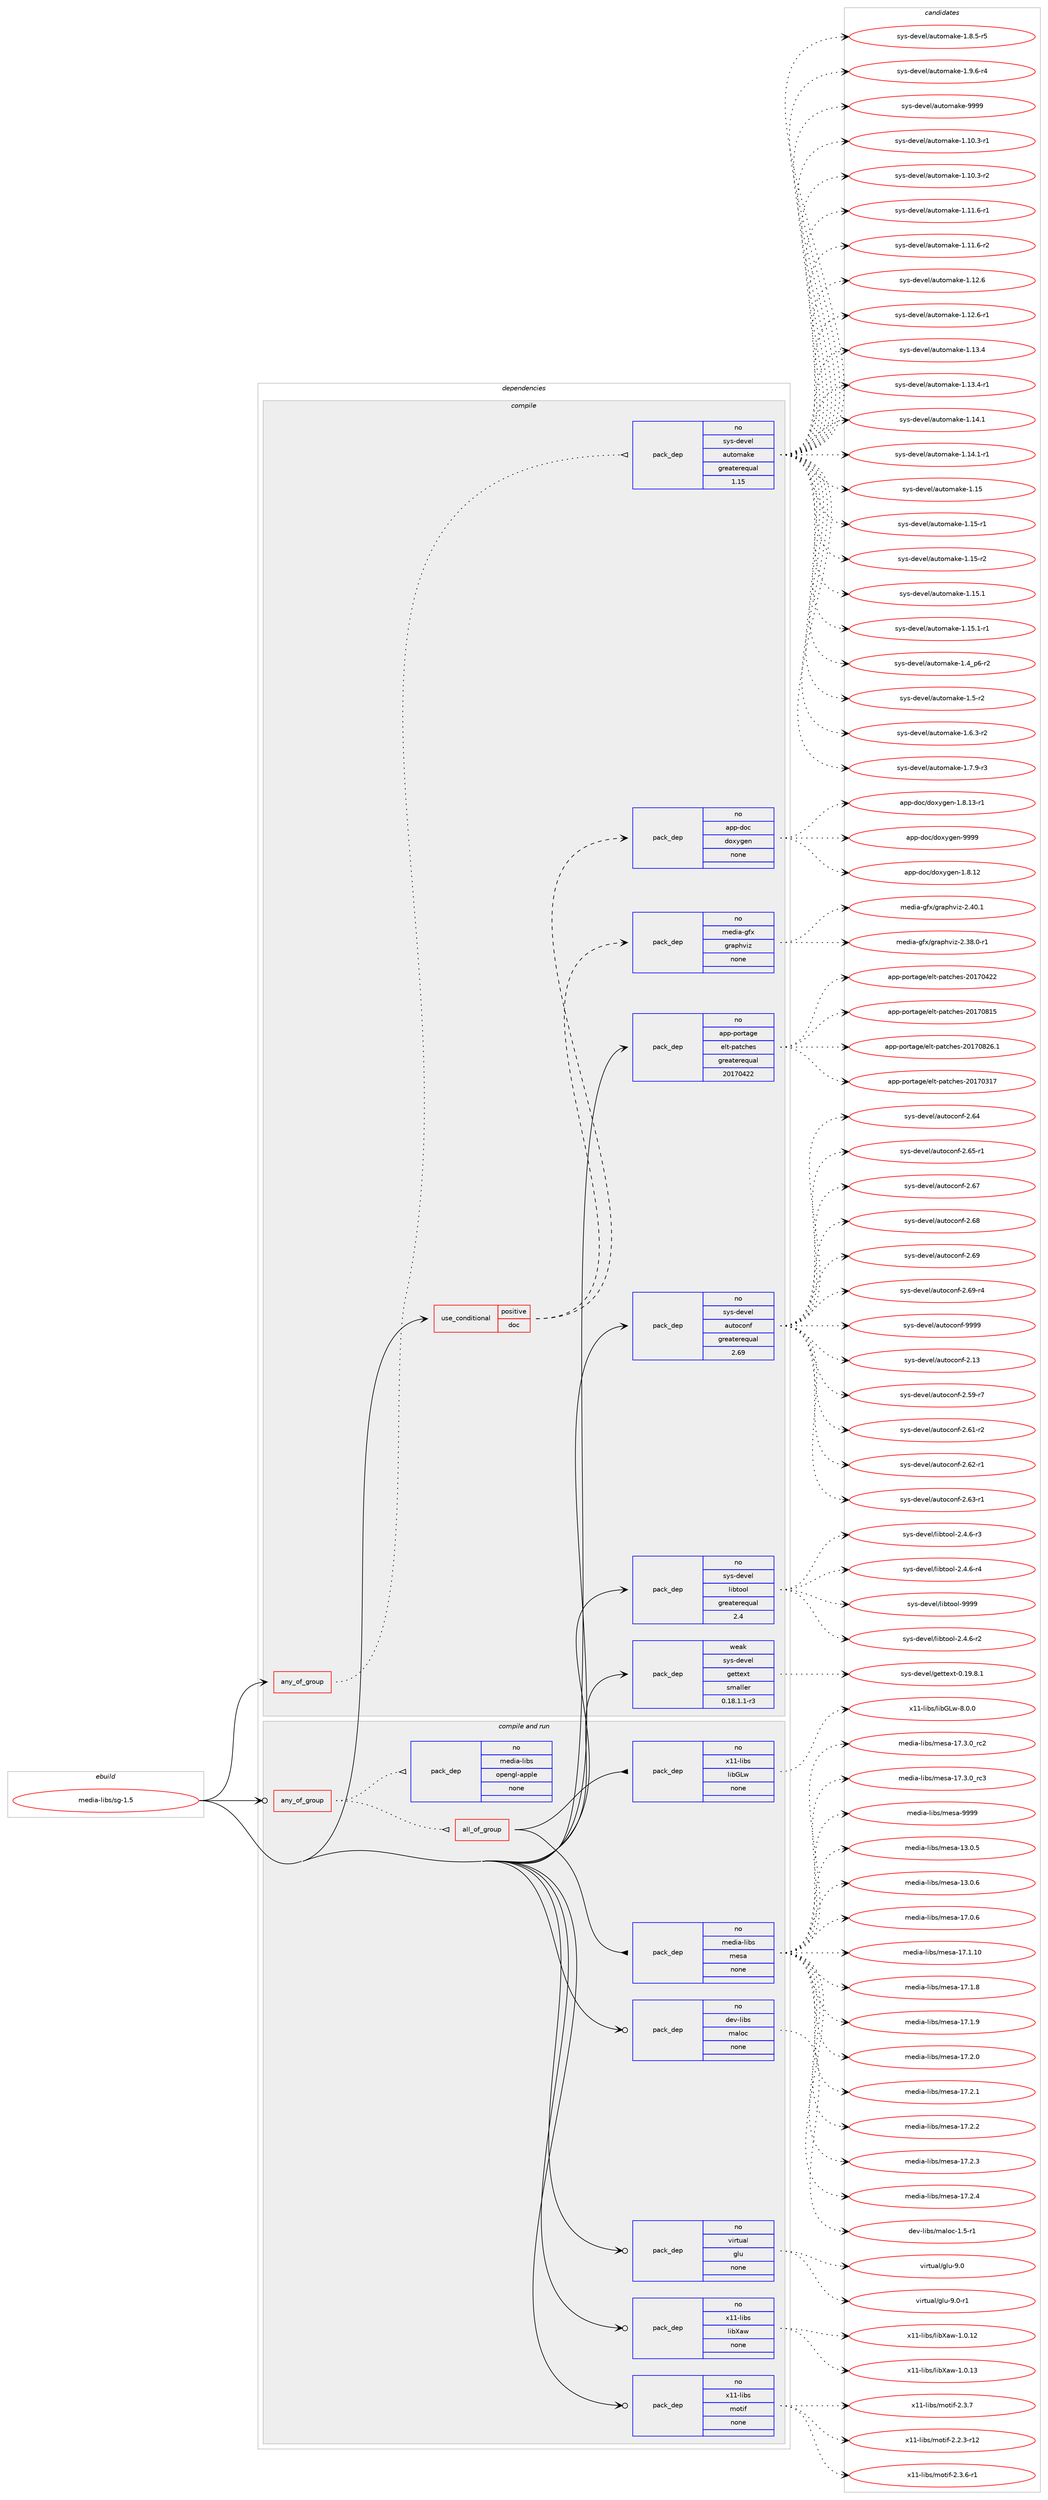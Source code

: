 digraph prolog {

# *************
# Graph options
# *************

newrank=true;
concentrate=true;
compound=true;
graph [rankdir=LR,fontname=Helvetica,fontsize=10,ranksep=1.5];#, ranksep=2.5, nodesep=0.2];
edge  [arrowhead=vee];
node  [fontname=Helvetica,fontsize=10];

# **********
# The ebuild
# **********

subgraph cluster_leftcol {
color=gray;
rank=same;
label=<<i>ebuild</i>>;
id [label="media-libs/sg-1.5", color=red, width=4, href="../media-libs/sg-1.5.svg"];
}

# ****************
# The dependencies
# ****************

subgraph cluster_midcol {
color=gray;
label=<<i>dependencies</i>>;
subgraph cluster_compile {
fillcolor="#eeeeee";
style=filled;
label=<<i>compile</i>>;
subgraph any5763 {
dependency370485 [label=<<TABLE BORDER="0" CELLBORDER="1" CELLSPACING="0" CELLPADDING="4"><TR><TD CELLPADDING="10">any_of_group</TD></TR></TABLE>>, shape=none, color=red];subgraph pack273052 {
dependency370486 [label=<<TABLE BORDER="0" CELLBORDER="1" CELLSPACING="0" CELLPADDING="4" WIDTH="220"><TR><TD ROWSPAN="6" CELLPADDING="30">pack_dep</TD></TR><TR><TD WIDTH="110">no</TD></TR><TR><TD>sys-devel</TD></TR><TR><TD>automake</TD></TR><TR><TD>greaterequal</TD></TR><TR><TD>1.15</TD></TR></TABLE>>, shape=none, color=blue];
}
dependency370485:e -> dependency370486:w [weight=20,style="dotted",arrowhead="oinv"];
}
id:e -> dependency370485:w [weight=20,style="solid",arrowhead="vee"];
subgraph cond91525 {
dependency370487 [label=<<TABLE BORDER="0" CELLBORDER="1" CELLSPACING="0" CELLPADDING="4"><TR><TD ROWSPAN="3" CELLPADDING="10">use_conditional</TD></TR><TR><TD>positive</TD></TR><TR><TD>doc</TD></TR></TABLE>>, shape=none, color=red];
subgraph pack273053 {
dependency370488 [label=<<TABLE BORDER="0" CELLBORDER="1" CELLSPACING="0" CELLPADDING="4" WIDTH="220"><TR><TD ROWSPAN="6" CELLPADDING="30">pack_dep</TD></TR><TR><TD WIDTH="110">no</TD></TR><TR><TD>media-gfx</TD></TR><TR><TD>graphviz</TD></TR><TR><TD>none</TD></TR><TR><TD></TD></TR></TABLE>>, shape=none, color=blue];
}
dependency370487:e -> dependency370488:w [weight=20,style="dashed",arrowhead="vee"];
subgraph pack273054 {
dependency370489 [label=<<TABLE BORDER="0" CELLBORDER="1" CELLSPACING="0" CELLPADDING="4" WIDTH="220"><TR><TD ROWSPAN="6" CELLPADDING="30">pack_dep</TD></TR><TR><TD WIDTH="110">no</TD></TR><TR><TD>app-doc</TD></TR><TR><TD>doxygen</TD></TR><TR><TD>none</TD></TR><TR><TD></TD></TR></TABLE>>, shape=none, color=blue];
}
dependency370487:e -> dependency370489:w [weight=20,style="dashed",arrowhead="vee"];
}
id:e -> dependency370487:w [weight=20,style="solid",arrowhead="vee"];
subgraph pack273055 {
dependency370490 [label=<<TABLE BORDER="0" CELLBORDER="1" CELLSPACING="0" CELLPADDING="4" WIDTH="220"><TR><TD ROWSPAN="6" CELLPADDING="30">pack_dep</TD></TR><TR><TD WIDTH="110">no</TD></TR><TR><TD>app-portage</TD></TR><TR><TD>elt-patches</TD></TR><TR><TD>greaterequal</TD></TR><TR><TD>20170422</TD></TR></TABLE>>, shape=none, color=blue];
}
id:e -> dependency370490:w [weight=20,style="solid",arrowhead="vee"];
subgraph pack273056 {
dependency370491 [label=<<TABLE BORDER="0" CELLBORDER="1" CELLSPACING="0" CELLPADDING="4" WIDTH="220"><TR><TD ROWSPAN="6" CELLPADDING="30">pack_dep</TD></TR><TR><TD WIDTH="110">no</TD></TR><TR><TD>sys-devel</TD></TR><TR><TD>autoconf</TD></TR><TR><TD>greaterequal</TD></TR><TR><TD>2.69</TD></TR></TABLE>>, shape=none, color=blue];
}
id:e -> dependency370491:w [weight=20,style="solid",arrowhead="vee"];
subgraph pack273057 {
dependency370492 [label=<<TABLE BORDER="0" CELLBORDER="1" CELLSPACING="0" CELLPADDING="4" WIDTH="220"><TR><TD ROWSPAN="6" CELLPADDING="30">pack_dep</TD></TR><TR><TD WIDTH="110">no</TD></TR><TR><TD>sys-devel</TD></TR><TR><TD>libtool</TD></TR><TR><TD>greaterequal</TD></TR><TR><TD>2.4</TD></TR></TABLE>>, shape=none, color=blue];
}
id:e -> dependency370492:w [weight=20,style="solid",arrowhead="vee"];
subgraph pack273058 {
dependency370493 [label=<<TABLE BORDER="0" CELLBORDER="1" CELLSPACING="0" CELLPADDING="4" WIDTH="220"><TR><TD ROWSPAN="6" CELLPADDING="30">pack_dep</TD></TR><TR><TD WIDTH="110">weak</TD></TR><TR><TD>sys-devel</TD></TR><TR><TD>gettext</TD></TR><TR><TD>smaller</TD></TR><TR><TD>0.18.1.1-r3</TD></TR></TABLE>>, shape=none, color=blue];
}
id:e -> dependency370493:w [weight=20,style="solid",arrowhead="vee"];
}
subgraph cluster_compileandrun {
fillcolor="#eeeeee";
style=filled;
label=<<i>compile and run</i>>;
subgraph any5764 {
dependency370494 [label=<<TABLE BORDER="0" CELLBORDER="1" CELLSPACING="0" CELLPADDING="4"><TR><TD CELLPADDING="10">any_of_group</TD></TR></TABLE>>, shape=none, color=red];subgraph all148 {
dependency370495 [label=<<TABLE BORDER="0" CELLBORDER="1" CELLSPACING="0" CELLPADDING="4"><TR><TD CELLPADDING="10">all_of_group</TD></TR></TABLE>>, shape=none, color=red];subgraph pack273059 {
dependency370496 [label=<<TABLE BORDER="0" CELLBORDER="1" CELLSPACING="0" CELLPADDING="4" WIDTH="220"><TR><TD ROWSPAN="6" CELLPADDING="30">pack_dep</TD></TR><TR><TD WIDTH="110">no</TD></TR><TR><TD>media-libs</TD></TR><TR><TD>mesa</TD></TR><TR><TD>none</TD></TR><TR><TD></TD></TR></TABLE>>, shape=none, color=blue];
}
dependency370495:e -> dependency370496:w [weight=20,style="solid",arrowhead="inv"];
subgraph pack273060 {
dependency370497 [label=<<TABLE BORDER="0" CELLBORDER="1" CELLSPACING="0" CELLPADDING="4" WIDTH="220"><TR><TD ROWSPAN="6" CELLPADDING="30">pack_dep</TD></TR><TR><TD WIDTH="110">no</TD></TR><TR><TD>x11-libs</TD></TR><TR><TD>libGLw</TD></TR><TR><TD>none</TD></TR><TR><TD></TD></TR></TABLE>>, shape=none, color=blue];
}
dependency370495:e -> dependency370497:w [weight=20,style="solid",arrowhead="inv"];
}
dependency370494:e -> dependency370495:w [weight=20,style="dotted",arrowhead="oinv"];
subgraph pack273061 {
dependency370498 [label=<<TABLE BORDER="0" CELLBORDER="1" CELLSPACING="0" CELLPADDING="4" WIDTH="220"><TR><TD ROWSPAN="6" CELLPADDING="30">pack_dep</TD></TR><TR><TD WIDTH="110">no</TD></TR><TR><TD>media-libs</TD></TR><TR><TD>opengl-apple</TD></TR><TR><TD>none</TD></TR><TR><TD></TD></TR></TABLE>>, shape=none, color=blue];
}
dependency370494:e -> dependency370498:w [weight=20,style="dotted",arrowhead="oinv"];
}
id:e -> dependency370494:w [weight=20,style="solid",arrowhead="odotvee"];
subgraph pack273062 {
dependency370499 [label=<<TABLE BORDER="0" CELLBORDER="1" CELLSPACING="0" CELLPADDING="4" WIDTH="220"><TR><TD ROWSPAN="6" CELLPADDING="30">pack_dep</TD></TR><TR><TD WIDTH="110">no</TD></TR><TR><TD>dev-libs</TD></TR><TR><TD>maloc</TD></TR><TR><TD>none</TD></TR><TR><TD></TD></TR></TABLE>>, shape=none, color=blue];
}
id:e -> dependency370499:w [weight=20,style="solid",arrowhead="odotvee"];
subgraph pack273063 {
dependency370500 [label=<<TABLE BORDER="0" CELLBORDER="1" CELLSPACING="0" CELLPADDING="4" WIDTH="220"><TR><TD ROWSPAN="6" CELLPADDING="30">pack_dep</TD></TR><TR><TD WIDTH="110">no</TD></TR><TR><TD>virtual</TD></TR><TR><TD>glu</TD></TR><TR><TD>none</TD></TR><TR><TD></TD></TR></TABLE>>, shape=none, color=blue];
}
id:e -> dependency370500:w [weight=20,style="solid",arrowhead="odotvee"];
subgraph pack273064 {
dependency370501 [label=<<TABLE BORDER="0" CELLBORDER="1" CELLSPACING="0" CELLPADDING="4" WIDTH="220"><TR><TD ROWSPAN="6" CELLPADDING="30">pack_dep</TD></TR><TR><TD WIDTH="110">no</TD></TR><TR><TD>x11-libs</TD></TR><TR><TD>libXaw</TD></TR><TR><TD>none</TD></TR><TR><TD></TD></TR></TABLE>>, shape=none, color=blue];
}
id:e -> dependency370501:w [weight=20,style="solid",arrowhead="odotvee"];
subgraph pack273065 {
dependency370502 [label=<<TABLE BORDER="0" CELLBORDER="1" CELLSPACING="0" CELLPADDING="4" WIDTH="220"><TR><TD ROWSPAN="6" CELLPADDING="30">pack_dep</TD></TR><TR><TD WIDTH="110">no</TD></TR><TR><TD>x11-libs</TD></TR><TR><TD>motif</TD></TR><TR><TD>none</TD></TR><TR><TD></TD></TR></TABLE>>, shape=none, color=blue];
}
id:e -> dependency370502:w [weight=20,style="solid",arrowhead="odotvee"];
}
subgraph cluster_run {
fillcolor="#eeeeee";
style=filled;
label=<<i>run</i>>;
}
}

# **************
# The candidates
# **************

subgraph cluster_choices {
rank=same;
color=gray;
label=<<i>candidates</i>>;

subgraph choice273052 {
color=black;
nodesep=1;
choice11512111545100101118101108479711711611110997107101454946494846514511449 [label="sys-devel/automake-1.10.3-r1", color=red, width=4,href="../sys-devel/automake-1.10.3-r1.svg"];
choice11512111545100101118101108479711711611110997107101454946494846514511450 [label="sys-devel/automake-1.10.3-r2", color=red, width=4,href="../sys-devel/automake-1.10.3-r2.svg"];
choice11512111545100101118101108479711711611110997107101454946494946544511449 [label="sys-devel/automake-1.11.6-r1", color=red, width=4,href="../sys-devel/automake-1.11.6-r1.svg"];
choice11512111545100101118101108479711711611110997107101454946494946544511450 [label="sys-devel/automake-1.11.6-r2", color=red, width=4,href="../sys-devel/automake-1.11.6-r2.svg"];
choice1151211154510010111810110847971171161111099710710145494649504654 [label="sys-devel/automake-1.12.6", color=red, width=4,href="../sys-devel/automake-1.12.6.svg"];
choice11512111545100101118101108479711711611110997107101454946495046544511449 [label="sys-devel/automake-1.12.6-r1", color=red, width=4,href="../sys-devel/automake-1.12.6-r1.svg"];
choice1151211154510010111810110847971171161111099710710145494649514652 [label="sys-devel/automake-1.13.4", color=red, width=4,href="../sys-devel/automake-1.13.4.svg"];
choice11512111545100101118101108479711711611110997107101454946495146524511449 [label="sys-devel/automake-1.13.4-r1", color=red, width=4,href="../sys-devel/automake-1.13.4-r1.svg"];
choice1151211154510010111810110847971171161111099710710145494649524649 [label="sys-devel/automake-1.14.1", color=red, width=4,href="../sys-devel/automake-1.14.1.svg"];
choice11512111545100101118101108479711711611110997107101454946495246494511449 [label="sys-devel/automake-1.14.1-r1", color=red, width=4,href="../sys-devel/automake-1.14.1-r1.svg"];
choice115121115451001011181011084797117116111109971071014549464953 [label="sys-devel/automake-1.15", color=red, width=4,href="../sys-devel/automake-1.15.svg"];
choice1151211154510010111810110847971171161111099710710145494649534511449 [label="sys-devel/automake-1.15-r1", color=red, width=4,href="../sys-devel/automake-1.15-r1.svg"];
choice1151211154510010111810110847971171161111099710710145494649534511450 [label="sys-devel/automake-1.15-r2", color=red, width=4,href="../sys-devel/automake-1.15-r2.svg"];
choice1151211154510010111810110847971171161111099710710145494649534649 [label="sys-devel/automake-1.15.1", color=red, width=4,href="../sys-devel/automake-1.15.1.svg"];
choice11512111545100101118101108479711711611110997107101454946495346494511449 [label="sys-devel/automake-1.15.1-r1", color=red, width=4,href="../sys-devel/automake-1.15.1-r1.svg"];
choice115121115451001011181011084797117116111109971071014549465295112544511450 [label="sys-devel/automake-1.4_p6-r2", color=red, width=4,href="../sys-devel/automake-1.4_p6-r2.svg"];
choice11512111545100101118101108479711711611110997107101454946534511450 [label="sys-devel/automake-1.5-r2", color=red, width=4,href="../sys-devel/automake-1.5-r2.svg"];
choice115121115451001011181011084797117116111109971071014549465446514511450 [label="sys-devel/automake-1.6.3-r2", color=red, width=4,href="../sys-devel/automake-1.6.3-r2.svg"];
choice115121115451001011181011084797117116111109971071014549465546574511451 [label="sys-devel/automake-1.7.9-r3", color=red, width=4,href="../sys-devel/automake-1.7.9-r3.svg"];
choice115121115451001011181011084797117116111109971071014549465646534511453 [label="sys-devel/automake-1.8.5-r5", color=red, width=4,href="../sys-devel/automake-1.8.5-r5.svg"];
choice115121115451001011181011084797117116111109971071014549465746544511452 [label="sys-devel/automake-1.9.6-r4", color=red, width=4,href="../sys-devel/automake-1.9.6-r4.svg"];
choice115121115451001011181011084797117116111109971071014557575757 [label="sys-devel/automake-9999", color=red, width=4,href="../sys-devel/automake-9999.svg"];
dependency370486:e -> choice11512111545100101118101108479711711611110997107101454946494846514511449:w [style=dotted,weight="100"];
dependency370486:e -> choice11512111545100101118101108479711711611110997107101454946494846514511450:w [style=dotted,weight="100"];
dependency370486:e -> choice11512111545100101118101108479711711611110997107101454946494946544511449:w [style=dotted,weight="100"];
dependency370486:e -> choice11512111545100101118101108479711711611110997107101454946494946544511450:w [style=dotted,weight="100"];
dependency370486:e -> choice1151211154510010111810110847971171161111099710710145494649504654:w [style=dotted,weight="100"];
dependency370486:e -> choice11512111545100101118101108479711711611110997107101454946495046544511449:w [style=dotted,weight="100"];
dependency370486:e -> choice1151211154510010111810110847971171161111099710710145494649514652:w [style=dotted,weight="100"];
dependency370486:e -> choice11512111545100101118101108479711711611110997107101454946495146524511449:w [style=dotted,weight="100"];
dependency370486:e -> choice1151211154510010111810110847971171161111099710710145494649524649:w [style=dotted,weight="100"];
dependency370486:e -> choice11512111545100101118101108479711711611110997107101454946495246494511449:w [style=dotted,weight="100"];
dependency370486:e -> choice115121115451001011181011084797117116111109971071014549464953:w [style=dotted,weight="100"];
dependency370486:e -> choice1151211154510010111810110847971171161111099710710145494649534511449:w [style=dotted,weight="100"];
dependency370486:e -> choice1151211154510010111810110847971171161111099710710145494649534511450:w [style=dotted,weight="100"];
dependency370486:e -> choice1151211154510010111810110847971171161111099710710145494649534649:w [style=dotted,weight="100"];
dependency370486:e -> choice11512111545100101118101108479711711611110997107101454946495346494511449:w [style=dotted,weight="100"];
dependency370486:e -> choice115121115451001011181011084797117116111109971071014549465295112544511450:w [style=dotted,weight="100"];
dependency370486:e -> choice11512111545100101118101108479711711611110997107101454946534511450:w [style=dotted,weight="100"];
dependency370486:e -> choice115121115451001011181011084797117116111109971071014549465446514511450:w [style=dotted,weight="100"];
dependency370486:e -> choice115121115451001011181011084797117116111109971071014549465546574511451:w [style=dotted,weight="100"];
dependency370486:e -> choice115121115451001011181011084797117116111109971071014549465646534511453:w [style=dotted,weight="100"];
dependency370486:e -> choice115121115451001011181011084797117116111109971071014549465746544511452:w [style=dotted,weight="100"];
dependency370486:e -> choice115121115451001011181011084797117116111109971071014557575757:w [style=dotted,weight="100"];
}
subgraph choice273053 {
color=black;
nodesep=1;
choice10910110010597451031021204710311497112104118105122455046515646484511449 [label="media-gfx/graphviz-2.38.0-r1", color=red, width=4,href="../media-gfx/graphviz-2.38.0-r1.svg"];
choice1091011001059745103102120471031149711210411810512245504652484649 [label="media-gfx/graphviz-2.40.1", color=red, width=4,href="../media-gfx/graphviz-2.40.1.svg"];
dependency370488:e -> choice10910110010597451031021204710311497112104118105122455046515646484511449:w [style=dotted,weight="100"];
dependency370488:e -> choice1091011001059745103102120471031149711210411810512245504652484649:w [style=dotted,weight="100"];
}
subgraph choice273054 {
color=black;
nodesep=1;
choice9711211245100111994710011112012110310111045494656464950 [label="app-doc/doxygen-1.8.12", color=red, width=4,href="../app-doc/doxygen-1.8.12.svg"];
choice97112112451001119947100111120121103101110454946564649514511449 [label="app-doc/doxygen-1.8.13-r1", color=red, width=4,href="../app-doc/doxygen-1.8.13-r1.svg"];
choice971121124510011199471001111201211031011104557575757 [label="app-doc/doxygen-9999", color=red, width=4,href="../app-doc/doxygen-9999.svg"];
dependency370489:e -> choice9711211245100111994710011112012110310111045494656464950:w [style=dotted,weight="100"];
dependency370489:e -> choice97112112451001119947100111120121103101110454946564649514511449:w [style=dotted,weight="100"];
dependency370489:e -> choice971121124510011199471001111201211031011104557575757:w [style=dotted,weight="100"];
}
subgraph choice273055 {
color=black;
nodesep=1;
choice97112112451121111141169710310147101108116451129711699104101115455048495548514955 [label="app-portage/elt-patches-20170317", color=red, width=4,href="../app-portage/elt-patches-20170317.svg"];
choice97112112451121111141169710310147101108116451129711699104101115455048495548525050 [label="app-portage/elt-patches-20170422", color=red, width=4,href="../app-portage/elt-patches-20170422.svg"];
choice97112112451121111141169710310147101108116451129711699104101115455048495548564953 [label="app-portage/elt-patches-20170815", color=red, width=4,href="../app-portage/elt-patches-20170815.svg"];
choice971121124511211111411697103101471011081164511297116991041011154550484955485650544649 [label="app-portage/elt-patches-20170826.1", color=red, width=4,href="../app-portage/elt-patches-20170826.1.svg"];
dependency370490:e -> choice97112112451121111141169710310147101108116451129711699104101115455048495548514955:w [style=dotted,weight="100"];
dependency370490:e -> choice97112112451121111141169710310147101108116451129711699104101115455048495548525050:w [style=dotted,weight="100"];
dependency370490:e -> choice97112112451121111141169710310147101108116451129711699104101115455048495548564953:w [style=dotted,weight="100"];
dependency370490:e -> choice971121124511211111411697103101471011081164511297116991041011154550484955485650544649:w [style=dotted,weight="100"];
}
subgraph choice273056 {
color=black;
nodesep=1;
choice115121115451001011181011084797117116111991111101024550464951 [label="sys-devel/autoconf-2.13", color=red, width=4,href="../sys-devel/autoconf-2.13.svg"];
choice1151211154510010111810110847971171161119911111010245504653574511455 [label="sys-devel/autoconf-2.59-r7", color=red, width=4,href="../sys-devel/autoconf-2.59-r7.svg"];
choice1151211154510010111810110847971171161119911111010245504654494511450 [label="sys-devel/autoconf-2.61-r2", color=red, width=4,href="../sys-devel/autoconf-2.61-r2.svg"];
choice1151211154510010111810110847971171161119911111010245504654504511449 [label="sys-devel/autoconf-2.62-r1", color=red, width=4,href="../sys-devel/autoconf-2.62-r1.svg"];
choice1151211154510010111810110847971171161119911111010245504654514511449 [label="sys-devel/autoconf-2.63-r1", color=red, width=4,href="../sys-devel/autoconf-2.63-r1.svg"];
choice115121115451001011181011084797117116111991111101024550465452 [label="sys-devel/autoconf-2.64", color=red, width=4,href="../sys-devel/autoconf-2.64.svg"];
choice1151211154510010111810110847971171161119911111010245504654534511449 [label="sys-devel/autoconf-2.65-r1", color=red, width=4,href="../sys-devel/autoconf-2.65-r1.svg"];
choice115121115451001011181011084797117116111991111101024550465455 [label="sys-devel/autoconf-2.67", color=red, width=4,href="../sys-devel/autoconf-2.67.svg"];
choice115121115451001011181011084797117116111991111101024550465456 [label="sys-devel/autoconf-2.68", color=red, width=4,href="../sys-devel/autoconf-2.68.svg"];
choice115121115451001011181011084797117116111991111101024550465457 [label="sys-devel/autoconf-2.69", color=red, width=4,href="../sys-devel/autoconf-2.69.svg"];
choice1151211154510010111810110847971171161119911111010245504654574511452 [label="sys-devel/autoconf-2.69-r4", color=red, width=4,href="../sys-devel/autoconf-2.69-r4.svg"];
choice115121115451001011181011084797117116111991111101024557575757 [label="sys-devel/autoconf-9999", color=red, width=4,href="../sys-devel/autoconf-9999.svg"];
dependency370491:e -> choice115121115451001011181011084797117116111991111101024550464951:w [style=dotted,weight="100"];
dependency370491:e -> choice1151211154510010111810110847971171161119911111010245504653574511455:w [style=dotted,weight="100"];
dependency370491:e -> choice1151211154510010111810110847971171161119911111010245504654494511450:w [style=dotted,weight="100"];
dependency370491:e -> choice1151211154510010111810110847971171161119911111010245504654504511449:w [style=dotted,weight="100"];
dependency370491:e -> choice1151211154510010111810110847971171161119911111010245504654514511449:w [style=dotted,weight="100"];
dependency370491:e -> choice115121115451001011181011084797117116111991111101024550465452:w [style=dotted,weight="100"];
dependency370491:e -> choice1151211154510010111810110847971171161119911111010245504654534511449:w [style=dotted,weight="100"];
dependency370491:e -> choice115121115451001011181011084797117116111991111101024550465455:w [style=dotted,weight="100"];
dependency370491:e -> choice115121115451001011181011084797117116111991111101024550465456:w [style=dotted,weight="100"];
dependency370491:e -> choice115121115451001011181011084797117116111991111101024550465457:w [style=dotted,weight="100"];
dependency370491:e -> choice1151211154510010111810110847971171161119911111010245504654574511452:w [style=dotted,weight="100"];
dependency370491:e -> choice115121115451001011181011084797117116111991111101024557575757:w [style=dotted,weight="100"];
}
subgraph choice273057 {
color=black;
nodesep=1;
choice1151211154510010111810110847108105981161111111084550465246544511450 [label="sys-devel/libtool-2.4.6-r2", color=red, width=4,href="../sys-devel/libtool-2.4.6-r2.svg"];
choice1151211154510010111810110847108105981161111111084550465246544511451 [label="sys-devel/libtool-2.4.6-r3", color=red, width=4,href="../sys-devel/libtool-2.4.6-r3.svg"];
choice1151211154510010111810110847108105981161111111084550465246544511452 [label="sys-devel/libtool-2.4.6-r4", color=red, width=4,href="../sys-devel/libtool-2.4.6-r4.svg"];
choice1151211154510010111810110847108105981161111111084557575757 [label="sys-devel/libtool-9999", color=red, width=4,href="../sys-devel/libtool-9999.svg"];
dependency370492:e -> choice1151211154510010111810110847108105981161111111084550465246544511450:w [style=dotted,weight="100"];
dependency370492:e -> choice1151211154510010111810110847108105981161111111084550465246544511451:w [style=dotted,weight="100"];
dependency370492:e -> choice1151211154510010111810110847108105981161111111084550465246544511452:w [style=dotted,weight="100"];
dependency370492:e -> choice1151211154510010111810110847108105981161111111084557575757:w [style=dotted,weight="100"];
}
subgraph choice273058 {
color=black;
nodesep=1;
choice1151211154510010111810110847103101116116101120116454846495746564649 [label="sys-devel/gettext-0.19.8.1", color=red, width=4,href="../sys-devel/gettext-0.19.8.1.svg"];
dependency370493:e -> choice1151211154510010111810110847103101116116101120116454846495746564649:w [style=dotted,weight="100"];
}
subgraph choice273059 {
color=black;
nodesep=1;
choice109101100105974510810598115471091011159745495146484653 [label="media-libs/mesa-13.0.5", color=red, width=4,href="../media-libs/mesa-13.0.5.svg"];
choice109101100105974510810598115471091011159745495146484654 [label="media-libs/mesa-13.0.6", color=red, width=4,href="../media-libs/mesa-13.0.6.svg"];
choice109101100105974510810598115471091011159745495546484654 [label="media-libs/mesa-17.0.6", color=red, width=4,href="../media-libs/mesa-17.0.6.svg"];
choice10910110010597451081059811547109101115974549554649464948 [label="media-libs/mesa-17.1.10", color=red, width=4,href="../media-libs/mesa-17.1.10.svg"];
choice109101100105974510810598115471091011159745495546494656 [label="media-libs/mesa-17.1.8", color=red, width=4,href="../media-libs/mesa-17.1.8.svg"];
choice109101100105974510810598115471091011159745495546494657 [label="media-libs/mesa-17.1.9", color=red, width=4,href="../media-libs/mesa-17.1.9.svg"];
choice109101100105974510810598115471091011159745495546504648 [label="media-libs/mesa-17.2.0", color=red, width=4,href="../media-libs/mesa-17.2.0.svg"];
choice109101100105974510810598115471091011159745495546504649 [label="media-libs/mesa-17.2.1", color=red, width=4,href="../media-libs/mesa-17.2.1.svg"];
choice109101100105974510810598115471091011159745495546504650 [label="media-libs/mesa-17.2.2", color=red, width=4,href="../media-libs/mesa-17.2.2.svg"];
choice109101100105974510810598115471091011159745495546504651 [label="media-libs/mesa-17.2.3", color=red, width=4,href="../media-libs/mesa-17.2.3.svg"];
choice109101100105974510810598115471091011159745495546504652 [label="media-libs/mesa-17.2.4", color=red, width=4,href="../media-libs/mesa-17.2.4.svg"];
choice109101100105974510810598115471091011159745495546514648951149950 [label="media-libs/mesa-17.3.0_rc2", color=red, width=4,href="../media-libs/mesa-17.3.0_rc2.svg"];
choice109101100105974510810598115471091011159745495546514648951149951 [label="media-libs/mesa-17.3.0_rc3", color=red, width=4,href="../media-libs/mesa-17.3.0_rc3.svg"];
choice10910110010597451081059811547109101115974557575757 [label="media-libs/mesa-9999", color=red, width=4,href="../media-libs/mesa-9999.svg"];
dependency370496:e -> choice109101100105974510810598115471091011159745495146484653:w [style=dotted,weight="100"];
dependency370496:e -> choice109101100105974510810598115471091011159745495146484654:w [style=dotted,weight="100"];
dependency370496:e -> choice109101100105974510810598115471091011159745495546484654:w [style=dotted,weight="100"];
dependency370496:e -> choice10910110010597451081059811547109101115974549554649464948:w [style=dotted,weight="100"];
dependency370496:e -> choice109101100105974510810598115471091011159745495546494656:w [style=dotted,weight="100"];
dependency370496:e -> choice109101100105974510810598115471091011159745495546494657:w [style=dotted,weight="100"];
dependency370496:e -> choice109101100105974510810598115471091011159745495546504648:w [style=dotted,weight="100"];
dependency370496:e -> choice109101100105974510810598115471091011159745495546504649:w [style=dotted,weight="100"];
dependency370496:e -> choice109101100105974510810598115471091011159745495546504650:w [style=dotted,weight="100"];
dependency370496:e -> choice109101100105974510810598115471091011159745495546504651:w [style=dotted,weight="100"];
dependency370496:e -> choice109101100105974510810598115471091011159745495546504652:w [style=dotted,weight="100"];
dependency370496:e -> choice109101100105974510810598115471091011159745495546514648951149950:w [style=dotted,weight="100"];
dependency370496:e -> choice109101100105974510810598115471091011159745495546514648951149951:w [style=dotted,weight="100"];
dependency370496:e -> choice10910110010597451081059811547109101115974557575757:w [style=dotted,weight="100"];
}
subgraph choice273060 {
color=black;
nodesep=1;
choice1204949451081059811547108105987176119455646484648 [label="x11-libs/libGLw-8.0.0", color=red, width=4,href="../x11-libs/libGLw-8.0.0.svg"];
dependency370497:e -> choice1204949451081059811547108105987176119455646484648:w [style=dotted,weight="100"];
}
subgraph choice273061 {
color=black;
nodesep=1;
}
subgraph choice273062 {
color=black;
nodesep=1;
choice1001011184510810598115471099710811199454946534511449 [label="dev-libs/maloc-1.5-r1", color=red, width=4,href="../dev-libs/maloc-1.5-r1.svg"];
dependency370499:e -> choice1001011184510810598115471099710811199454946534511449:w [style=dotted,weight="100"];
}
subgraph choice273063 {
color=black;
nodesep=1;
choice118105114116117971084710310811745574648 [label="virtual/glu-9.0", color=red, width=4,href="../virtual/glu-9.0.svg"];
choice1181051141161179710847103108117455746484511449 [label="virtual/glu-9.0-r1", color=red, width=4,href="../virtual/glu-9.0-r1.svg"];
dependency370500:e -> choice118105114116117971084710310811745574648:w [style=dotted,weight="100"];
dependency370500:e -> choice1181051141161179710847103108117455746484511449:w [style=dotted,weight="100"];
}
subgraph choice273064 {
color=black;
nodesep=1;
choice120494945108105981154710810598889711945494648464950 [label="x11-libs/libXaw-1.0.12", color=red, width=4,href="../x11-libs/libXaw-1.0.12.svg"];
choice120494945108105981154710810598889711945494648464951 [label="x11-libs/libXaw-1.0.13", color=red, width=4,href="../x11-libs/libXaw-1.0.13.svg"];
dependency370501:e -> choice120494945108105981154710810598889711945494648464950:w [style=dotted,weight="100"];
dependency370501:e -> choice120494945108105981154710810598889711945494648464951:w [style=dotted,weight="100"];
}
subgraph choice273065 {
color=black;
nodesep=1;
choice1204949451081059811547109111116105102455046504651451144950 [label="x11-libs/motif-2.2.3-r12", color=red, width=4,href="../x11-libs/motif-2.2.3-r12.svg"];
choice12049494510810598115471091111161051024550465146544511449 [label="x11-libs/motif-2.3.6-r1", color=red, width=4,href="../x11-libs/motif-2.3.6-r1.svg"];
choice1204949451081059811547109111116105102455046514655 [label="x11-libs/motif-2.3.7", color=red, width=4,href="../x11-libs/motif-2.3.7.svg"];
dependency370502:e -> choice1204949451081059811547109111116105102455046504651451144950:w [style=dotted,weight="100"];
dependency370502:e -> choice12049494510810598115471091111161051024550465146544511449:w [style=dotted,weight="100"];
dependency370502:e -> choice1204949451081059811547109111116105102455046514655:w [style=dotted,weight="100"];
}
}

}
